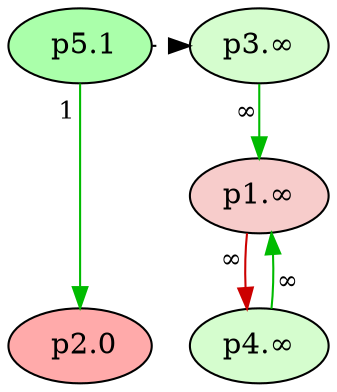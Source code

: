 digraph {
    // Node defaults can be set here if needed
    "2" [style="filled" fillcolor="#FFAAAA" label=" p2.0" fontsize=14]
    "5" [style="filled" fillcolor="#AAFFAA" label=" p5.1" fontsize=14]
    "3" [style="filled" fillcolor="#d5fdce" label="p3.∞" fontsize=14]
    "4" [style="filled" fillcolor="#d5fdce" label="p4.∞" fontsize=14]
    "1" [style="filled" fillcolor="#f7cccb" label="p1.∞" fontsize=14]
    edge[labeldistance=1.5 fontsize=12]
    "3" -> "1" [color="#00BB00" style="solid" dir="forward" taillabel="∞" ]
    "4" -> "1" [color="#00BB00" style="solid" dir="forward" taillabel="∞" ]
    "5" -> "2" [color="#00BB00" style="solid" dir="forward" taillabel="1" ]
    "5" -> "3" [color="black" style="dotted" dir="forward" taillabel="" constraint=false]
    "1" -> "4" [color="#CC0000" style="solid" dir="forward" taillabel="∞" ]
    {rank = max 2}
    {rank = min 5}
}